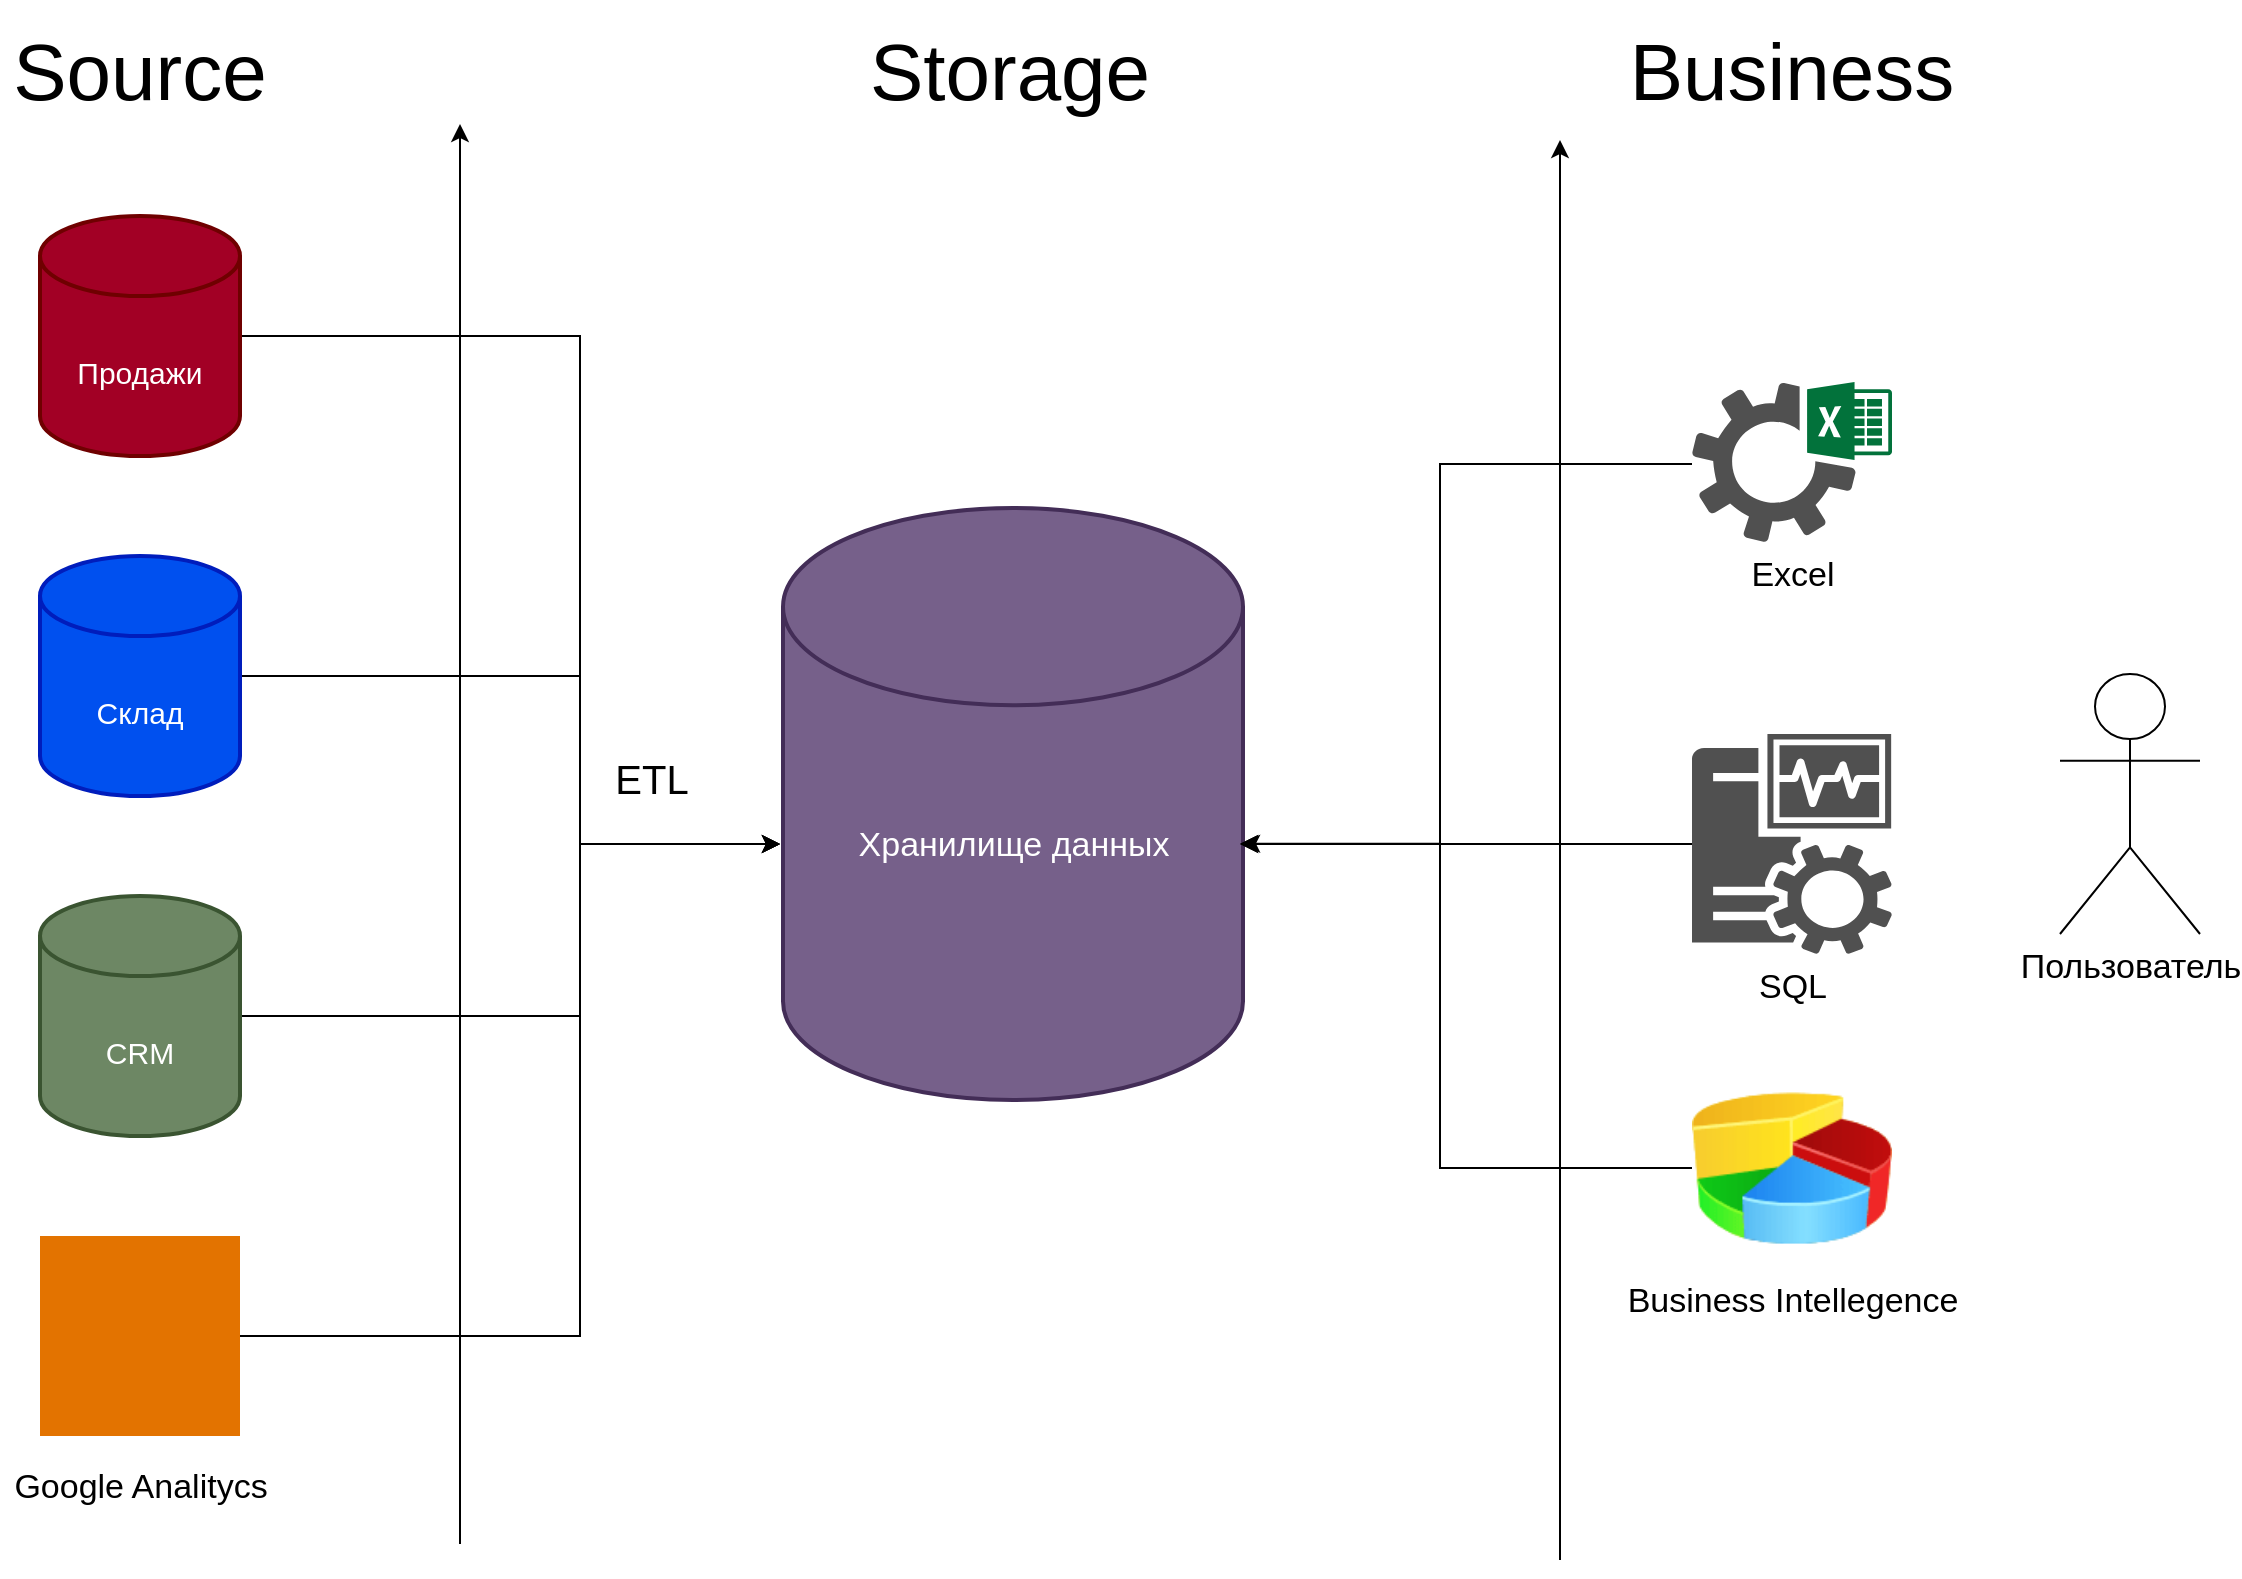<mxfile version="21.8.2" type="device">
  <diagram name="Страница — 1" id="FgEMby7dzjqjjeOA83lz">
    <mxGraphModel dx="2095" dy="1343" grid="1" gridSize="10" guides="1" tooltips="1" connect="1" arrows="1" fold="1" page="1" pageScale="1" pageWidth="1169" pageHeight="827" math="0" shadow="0">
      <root>
        <mxCell id="0" />
        <mxCell id="1" parent="0" />
        <mxCell id="O0R2ehQTQU66PhJIzlQV-20" style="edgeStyle=orthogonalEdgeStyle;rounded=0;orthogonalLoop=1;jettySize=auto;html=1;" edge="1" parent="1" source="O0R2ehQTQU66PhJIzlQV-1">
          <mxGeometry relative="1" as="geometry">
            <mxPoint x="420" y="440" as="targetPoint" />
            <Array as="points">
              <mxPoint x="320" y="186" />
              <mxPoint x="320" y="440" />
            </Array>
          </mxGeometry>
        </mxCell>
        <mxCell id="O0R2ehQTQU66PhJIzlQV-1" value="&lt;br style=&quot;font-size: 15px;&quot;&gt;&lt;br style=&quot;font-size: 15px;&quot;&gt;Продажи" style="strokeWidth=2;html=1;shape=mxgraph.flowchart.database;whiteSpace=wrap;fillColor=#a20025;fontColor=#ffffff;strokeColor=#6F0000;fontSize=15;" vertex="1" parent="1">
          <mxGeometry x="50" y="126" width="100" height="120" as="geometry" />
        </mxCell>
        <mxCell id="O0R2ehQTQU66PhJIzlQV-5" value="Business Intellegence" style="image;html=1;image=img/lib/clip_art/finance/Pie_Chart_128x128.png;fontSize=17;" vertex="1" parent="1">
          <mxGeometry x="876" y="552" width="100" height="100" as="geometry" />
        </mxCell>
        <mxCell id="O0R2ehQTQU66PhJIzlQV-6" value="Source" style="text;strokeColor=none;align=center;fillColor=none;html=1;verticalAlign=middle;whiteSpace=wrap;rounded=0;fontSize=40;" vertex="1" parent="1">
          <mxGeometry x="30" y="18" width="140" height="70" as="geometry" />
        </mxCell>
        <mxCell id="O0R2ehQTQU66PhJIzlQV-17" style="edgeStyle=orthogonalEdgeStyle;rounded=0;orthogonalLoop=1;jettySize=auto;html=1;" edge="1" parent="1" source="O0R2ehQTQU66PhJIzlQV-7">
          <mxGeometry relative="1" as="geometry">
            <mxPoint x="420" y="440" as="targetPoint" />
            <Array as="points">
              <mxPoint x="320" y="356" />
              <mxPoint x="320" y="440" />
            </Array>
          </mxGeometry>
        </mxCell>
        <mxCell id="O0R2ehQTQU66PhJIzlQV-7" value="&lt;br style=&quot;font-size: 15px;&quot;&gt;&lt;br style=&quot;font-size: 15px;&quot;&gt;Склад" style="strokeWidth=2;html=1;shape=mxgraph.flowchart.database;whiteSpace=wrap;fillColor=#0050ef;fontColor=#ffffff;strokeColor=#001DBC;fontSize=15;" vertex="1" parent="1">
          <mxGeometry x="50" y="296" width="100" height="120" as="geometry" />
        </mxCell>
        <mxCell id="O0R2ehQTQU66PhJIzlQV-18" style="edgeStyle=orthogonalEdgeStyle;rounded=0;orthogonalLoop=1;jettySize=auto;html=1;" edge="1" parent="1" source="O0R2ehQTQU66PhJIzlQV-8">
          <mxGeometry relative="1" as="geometry">
            <mxPoint x="420" y="440" as="targetPoint" />
            <Array as="points">
              <mxPoint x="320" y="526" />
              <mxPoint x="320" y="440" />
            </Array>
          </mxGeometry>
        </mxCell>
        <mxCell id="O0R2ehQTQU66PhJIzlQV-8" value="&lt;br style=&quot;font-size: 15px;&quot;&gt;&lt;br style=&quot;font-size: 15px;&quot;&gt;CRM" style="strokeWidth=2;html=1;shape=mxgraph.flowchart.database;whiteSpace=wrap;fillColor=#6d8764;fontColor=#ffffff;strokeColor=#3A5431;fontSize=15;" vertex="1" parent="1">
          <mxGeometry x="50" y="466" width="100" height="120" as="geometry" />
        </mxCell>
        <mxCell id="O0R2ehQTQU66PhJIzlQV-9" value="" style="edgeStyle=none;orthogonalLoop=1;jettySize=auto;html=1;rounded=0;strokeColor=default;" edge="1" parent="1">
          <mxGeometry width="80" relative="1" as="geometry">
            <mxPoint x="260" y="790" as="sourcePoint" />
            <mxPoint x="260" y="80" as="targetPoint" />
            <Array as="points" />
          </mxGeometry>
        </mxCell>
        <mxCell id="O0R2ehQTQU66PhJIzlQV-19" style="edgeStyle=orthogonalEdgeStyle;rounded=0;orthogonalLoop=1;jettySize=auto;html=1;" edge="1" parent="1" source="O0R2ehQTQU66PhJIzlQV-10">
          <mxGeometry relative="1" as="geometry">
            <mxPoint x="420" y="440" as="targetPoint" />
            <Array as="points">
              <mxPoint x="320" y="686" />
              <mxPoint x="320" y="440" />
            </Array>
          </mxGeometry>
        </mxCell>
        <mxCell id="O0R2ehQTQU66PhJIzlQV-10" value="Google Analitycs" style="shape=image;html=1;verticalAlign=top;verticalLabelPosition=bottom;labelBackgroundColor=#ffffff;imageAspect=0;aspect=fixed;image=https://cdn0.iconfinder.com/data/icons/google-material-design-3-0/48/ic_settings_applications_48px-128.png;imageBackground=#e37300;fontSize=17;spacingTop=9;" vertex="1" parent="1">
          <mxGeometry x="50" y="636" width="100" height="100" as="geometry" />
        </mxCell>
        <mxCell id="O0R2ehQTQU66PhJIzlQV-11" value="&lt;br style=&quot;font-size: 17px;&quot;&gt;&lt;br style=&quot;font-size: 17px;&quot;&gt;Хранилище данных" style="strokeWidth=2;html=1;shape=mxgraph.flowchart.database;whiteSpace=wrap;fontSize=17;fillColor=#76608a;fontColor=#ffffff;strokeColor=#432D57;" vertex="1" parent="1">
          <mxGeometry x="421.5" y="272" width="230" height="296" as="geometry" />
        </mxCell>
        <mxCell id="O0R2ehQTQU66PhJIzlQV-12" value="" style="edgeStyle=none;orthogonalLoop=1;jettySize=auto;html=1;rounded=0;" edge="1" parent="1">
          <mxGeometry width="80" relative="1" as="geometry">
            <mxPoint x="810" y="798" as="sourcePoint" />
            <mxPoint x="810" y="88" as="targetPoint" />
            <Array as="points" />
          </mxGeometry>
        </mxCell>
        <mxCell id="O0R2ehQTQU66PhJIzlQV-13" value="Storage" style="text;strokeColor=none;align=center;fillColor=none;html=1;verticalAlign=middle;whiteSpace=wrap;rounded=0;fontSize=40;" vertex="1" parent="1">
          <mxGeometry x="464.5" y="18" width="140" height="70" as="geometry" />
        </mxCell>
        <mxCell id="O0R2ehQTQU66PhJIzlQV-14" value="Business" style="text;strokeColor=none;align=center;fillColor=none;html=1;verticalAlign=middle;whiteSpace=wrap;rounded=0;fontSize=40;" vertex="1" parent="1">
          <mxGeometry x="856" y="18" width="140" height="70" as="geometry" />
        </mxCell>
        <mxCell id="O0R2ehQTQU66PhJIzlQV-21" value="ETL" style="text;strokeColor=none;align=center;fillColor=none;html=1;verticalAlign=middle;whiteSpace=wrap;rounded=0;fontSize=20;" vertex="1" parent="1">
          <mxGeometry x="326" y="387" width="60" height="40" as="geometry" />
        </mxCell>
        <mxCell id="O0R2ehQTQU66PhJIzlQV-23" value="Excel" style="sketch=0;pointerEvents=1;shadow=0;dashed=0;html=1;strokeColor=none;fillColor=#505050;labelPosition=center;verticalLabelPosition=bottom;verticalAlign=top;outlineConnect=0;align=center;shape=mxgraph.office.services.excel_services;fontSize=17;" vertex="1" parent="1">
          <mxGeometry x="876" y="209" width="100" height="80" as="geometry" />
        </mxCell>
        <mxCell id="O0R2ehQTQU66PhJIzlQV-26" style="edgeStyle=orthogonalEdgeStyle;rounded=0;orthogonalLoop=1;jettySize=auto;html=1;" edge="1" parent="1" source="O0R2ehQTQU66PhJIzlQV-24">
          <mxGeometry relative="1" as="geometry">
            <mxPoint x="650" y="440" as="targetPoint" />
          </mxGeometry>
        </mxCell>
        <mxCell id="O0R2ehQTQU66PhJIzlQV-24" value="SQL" style="sketch=0;pointerEvents=1;shadow=0;dashed=0;html=1;strokeColor=none;fillColor=#505050;labelPosition=center;verticalLabelPosition=bottom;verticalAlign=top;outlineConnect=0;align=center;shape=mxgraph.office.servers.monitoring_sql_reporting_services;fontSize=17;" vertex="1" parent="1">
          <mxGeometry x="876" y="385" width="100" height="110" as="geometry" />
        </mxCell>
        <mxCell id="O0R2ehQTQU66PhJIzlQV-27" style="edgeStyle=orthogonalEdgeStyle;rounded=0;orthogonalLoop=1;jettySize=auto;html=1;" edge="1" parent="1" source="O0R2ehQTQU66PhJIzlQV-5">
          <mxGeometry relative="1" as="geometry">
            <mxPoint x="650" y="440" as="targetPoint" />
            <Array as="points">
              <mxPoint x="750" y="602" />
              <mxPoint x="750" y="440" />
            </Array>
          </mxGeometry>
        </mxCell>
        <mxCell id="O0R2ehQTQU66PhJIzlQV-28" style="edgeStyle=orthogonalEdgeStyle;rounded=0;orthogonalLoop=1;jettySize=auto;html=1;entryX=0.998;entryY=0.567;entryDx=0;entryDy=0;entryPerimeter=0;" edge="1" parent="1" source="O0R2ehQTQU66PhJIzlQV-23" target="O0R2ehQTQU66PhJIzlQV-11">
          <mxGeometry relative="1" as="geometry">
            <mxPoint x="883" y="250" as="sourcePoint" />
            <mxPoint x="651.95" y="439.056" as="targetPoint" />
            <Array as="points">
              <mxPoint x="750" y="250" />
              <mxPoint x="750" y="440" />
            </Array>
          </mxGeometry>
        </mxCell>
        <mxCell id="O0R2ehQTQU66PhJIzlQV-29" value="Пользователь" style="shape=umlActor;verticalLabelPosition=bottom;verticalAlign=top;html=1;outlineConnect=0;fontSize=17;" vertex="1" parent="1">
          <mxGeometry x="1060" y="355" width="70" height="130" as="geometry" />
        </mxCell>
      </root>
    </mxGraphModel>
  </diagram>
</mxfile>
